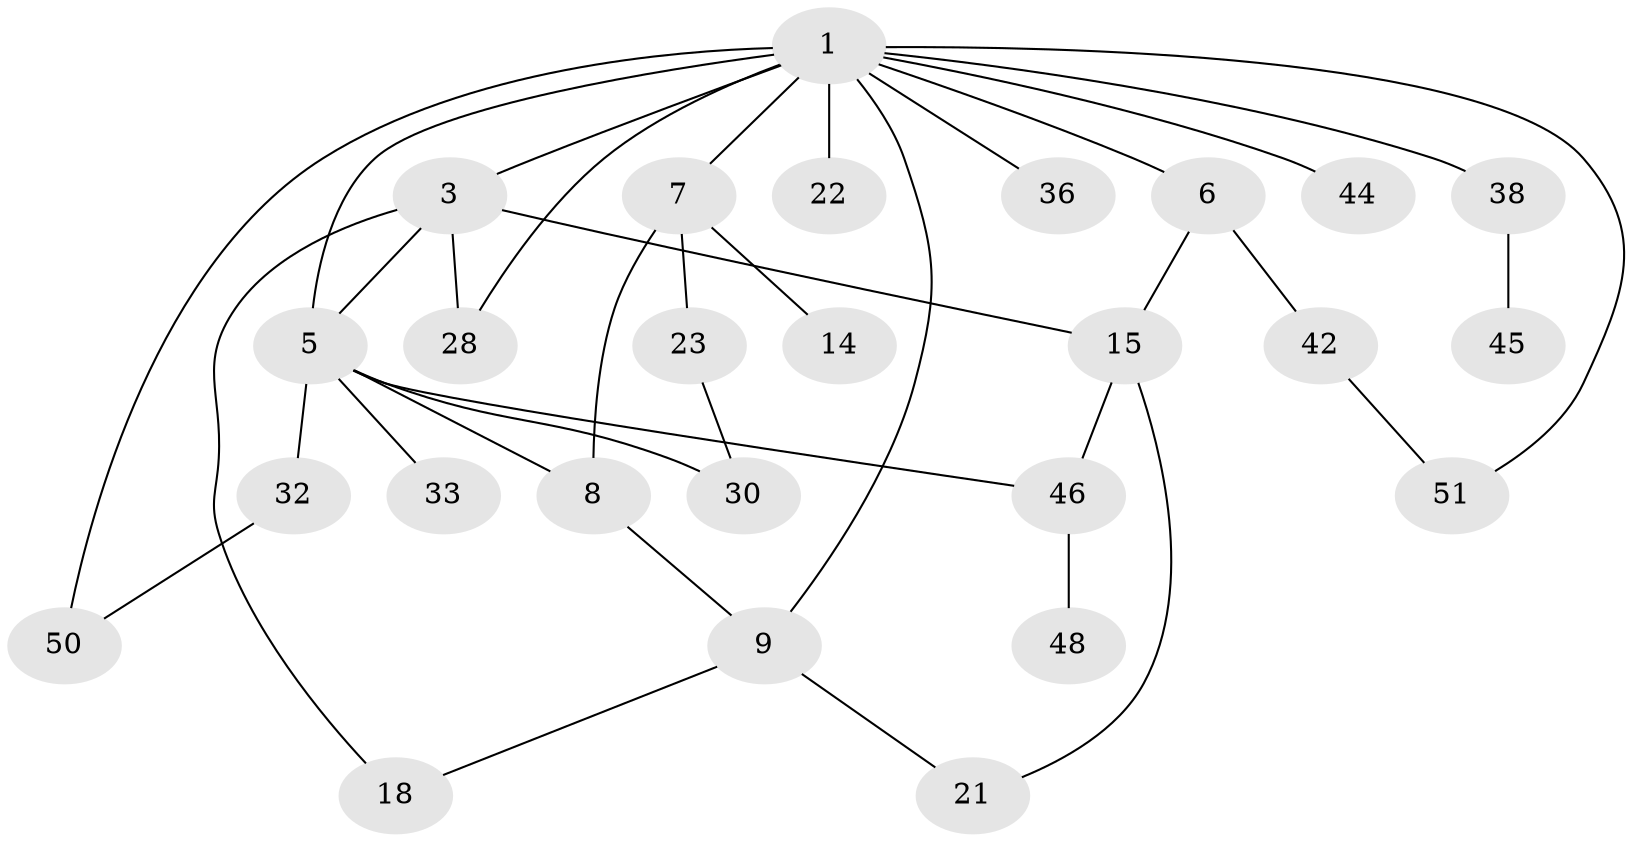 // original degree distribution, {4: 0.17307692307692307, 7: 0.019230769230769232, 6: 0.038461538461538464, 5: 0.019230769230769232, 3: 0.15384615384615385, 2: 0.38461538461538464, 1: 0.19230769230769232, 8: 0.019230769230769232}
// Generated by graph-tools (version 1.1) at 2025/13/03/09/25 04:13:15]
// undirected, 26 vertices, 36 edges
graph export_dot {
graph [start="1"]
  node [color=gray90,style=filled];
  1 [super="+2+43+4+12"];
  3 [super="+16+26+41"];
  5 [super="+27+31+10"];
  6 [super="+19"];
  7;
  8;
  9;
  14;
  15 [super="+39"];
  18 [super="+52"];
  21;
  22 [super="+24"];
  23;
  28 [super="+40"];
  30;
  32;
  33;
  36;
  38;
  42;
  44;
  45;
  46;
  48;
  50;
  51;
  1 -- 3 [weight=2];
  1 -- 5;
  1 -- 6 [weight=2];
  1 -- 7;
  1 -- 22 [weight=2];
  1 -- 36;
  1 -- 38;
  1 -- 9;
  1 -- 44;
  1 -- 50;
  1 -- 51;
  1 -- 28;
  3 -- 15;
  3 -- 28;
  3 -- 5 [weight=2];
  3 -- 18;
  5 -- 30;
  5 -- 32;
  5 -- 33;
  5 -- 8;
  5 -- 46;
  6 -- 42;
  6 -- 15;
  7 -- 8;
  7 -- 14;
  7 -- 23;
  8 -- 9;
  9 -- 18;
  9 -- 21;
  15 -- 21;
  15 -- 46;
  23 -- 30;
  32 -- 50;
  38 -- 45;
  42 -- 51;
  46 -- 48;
}
